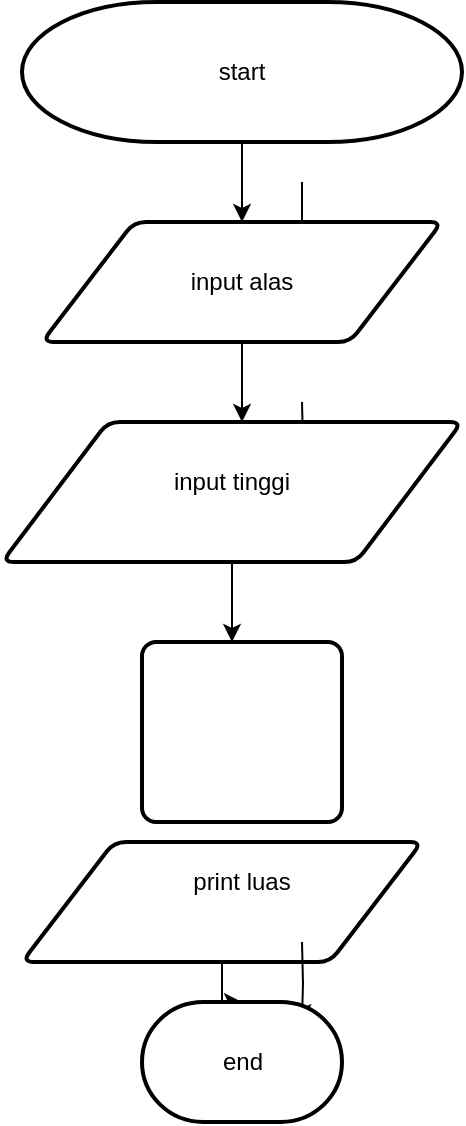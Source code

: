 <mxfile version="22.0.4" type="github">
  <diagram id="C5RBs43oDa-KdzZeNtuy" name="Page-1">
    <mxGraphModel dx="1114" dy="602" grid="1" gridSize="10" guides="1" tooltips="1" connect="1" arrows="1" fold="1" page="1" pageScale="1" pageWidth="827" pageHeight="1169" math="0" shadow="0">
      <root>
        <mxCell id="WIyWlLk6GJQsqaUBKTNV-0" />
        <mxCell id="WIyWlLk6GJQsqaUBKTNV-1" parent="WIyWlLk6GJQsqaUBKTNV-0" />
        <mxCell id="uBf5IOUCLBsFq3GhfziE-1" style="edgeStyle=orthogonalEdgeStyle;rounded=0;orthogonalLoop=1;jettySize=auto;html=1;" edge="1" parent="WIyWlLk6GJQsqaUBKTNV-1" source="uBf5IOUCLBsFq3GhfziE-0" target="uBf5IOUCLBsFq3GhfziE-2">
          <mxGeometry relative="1" as="geometry">
            <mxPoint x="400" y="190" as="targetPoint" />
          </mxGeometry>
        </mxCell>
        <mxCell id="8gJUh6-4_hCnmwy6w8B8-2" style="edgeStyle=orthogonalEdgeStyle;rounded=0;orthogonalLoop=1;jettySize=auto;html=1;" edge="1" parent="WIyWlLk6GJQsqaUBKTNV-1">
          <mxGeometry relative="1" as="geometry">
            <mxPoint x="430" y="200" as="targetPoint" />
            <mxPoint x="430" y="150" as="sourcePoint" />
          </mxGeometry>
        </mxCell>
        <mxCell id="uBf5IOUCLBsFq3GhfziE-0" value="" style="strokeWidth=2;html=1;shape=mxgraph.flowchart.terminator;whiteSpace=wrap;" vertex="1" parent="WIyWlLk6GJQsqaUBKTNV-1">
          <mxGeometry x="290" y="60" width="220" height="70" as="geometry" />
        </mxCell>
        <mxCell id="uBf5IOUCLBsFq3GhfziE-3" style="edgeStyle=orthogonalEdgeStyle;rounded=0;orthogonalLoop=1;jettySize=auto;html=1;" edge="1" parent="WIyWlLk6GJQsqaUBKTNV-1" source="uBf5IOUCLBsFq3GhfziE-2">
          <mxGeometry relative="1" as="geometry">
            <mxPoint x="400" y="270" as="targetPoint" />
          </mxGeometry>
        </mxCell>
        <mxCell id="8gJUh6-4_hCnmwy6w8B8-5" style="edgeStyle=orthogonalEdgeStyle;rounded=0;orthogonalLoop=1;jettySize=auto;html=1;exitX=0.5;exitY=1;exitDx=0;exitDy=0;" edge="1" parent="WIyWlLk6GJQsqaUBKTNV-1">
          <mxGeometry relative="1" as="geometry">
            <mxPoint x="430" y="300" as="targetPoint" />
            <mxPoint x="430" y="260" as="sourcePoint" />
          </mxGeometry>
        </mxCell>
        <mxCell id="uBf5IOUCLBsFq3GhfziE-2" value="" style="shape=parallelogram;html=1;strokeWidth=2;perimeter=parallelogramPerimeter;whiteSpace=wrap;rounded=1;arcSize=12;size=0.23;" vertex="1" parent="WIyWlLk6GJQsqaUBKTNV-1">
          <mxGeometry x="300" y="170" width="200" height="60" as="geometry" />
        </mxCell>
        <mxCell id="uBf5IOUCLBsFq3GhfziE-5" style="edgeStyle=orthogonalEdgeStyle;rounded=0;orthogonalLoop=1;jettySize=auto;html=1;" edge="1" parent="WIyWlLk6GJQsqaUBKTNV-1" source="uBf5IOUCLBsFq3GhfziE-4">
          <mxGeometry relative="1" as="geometry">
            <mxPoint x="395" y="380" as="targetPoint" />
          </mxGeometry>
        </mxCell>
        <mxCell id="uBf5IOUCLBsFq3GhfziE-4" value="" style="shape=parallelogram;html=1;strokeWidth=2;perimeter=parallelogramPerimeter;whiteSpace=wrap;rounded=1;arcSize=12;size=0.23;" vertex="1" parent="WIyWlLk6GJQsqaUBKTNV-1">
          <mxGeometry x="280" y="270" width="230" height="70" as="geometry" />
        </mxCell>
        <mxCell id="uBf5IOUCLBsFq3GhfziE-9" style="edgeStyle=orthogonalEdgeStyle;rounded=0;orthogonalLoop=1;jettySize=auto;html=1;" edge="1" parent="WIyWlLk6GJQsqaUBKTNV-1" source="uBf5IOUCLBsFq3GhfziE-8" target="uBf5IOUCLBsFq3GhfziE-10">
          <mxGeometry relative="1" as="geometry">
            <mxPoint x="400" y="560" as="targetPoint" />
          </mxGeometry>
        </mxCell>
        <mxCell id="uBf5IOUCLBsFq3GhfziE-8" value="" style="shape=parallelogram;html=1;strokeWidth=2;perimeter=parallelogramPerimeter;whiteSpace=wrap;rounded=1;arcSize=12;size=0.23;" vertex="1" parent="WIyWlLk6GJQsqaUBKTNV-1">
          <mxGeometry x="290" y="480" width="200" height="60" as="geometry" />
        </mxCell>
        <mxCell id="8gJUh6-4_hCnmwy6w8B8-10" style="edgeStyle=orthogonalEdgeStyle;rounded=0;orthogonalLoop=1;jettySize=auto;html=1;" edge="1" parent="WIyWlLk6GJQsqaUBKTNV-1">
          <mxGeometry relative="1" as="geometry">
            <mxPoint x="430" y="570" as="targetPoint" />
            <mxPoint x="430" y="530" as="sourcePoint" />
          </mxGeometry>
        </mxCell>
        <mxCell id="uBf5IOUCLBsFq3GhfziE-10" value="" style="strokeWidth=2;html=1;shape=mxgraph.flowchart.terminator;whiteSpace=wrap;" vertex="1" parent="WIyWlLk6GJQsqaUBKTNV-1">
          <mxGeometry x="350" y="560" width="100" height="60" as="geometry" />
        </mxCell>
        <mxCell id="uBf5IOUCLBsFq3GhfziE-11" value="start" style="text;html=1;strokeColor=none;fillColor=none;align=center;verticalAlign=middle;whiteSpace=wrap;rounded=0;" vertex="1" parent="WIyWlLk6GJQsqaUBKTNV-1">
          <mxGeometry x="370" y="80" width="60" height="30" as="geometry" />
        </mxCell>
        <mxCell id="uBf5IOUCLBsFq3GhfziE-12" value="input alas " style="text;html=1;strokeColor=none;fillColor=none;align=center;verticalAlign=middle;whiteSpace=wrap;rounded=0;" vertex="1" parent="WIyWlLk6GJQsqaUBKTNV-1">
          <mxGeometry x="360" y="180" width="80" height="40" as="geometry" />
        </mxCell>
        <mxCell id="uBf5IOUCLBsFq3GhfziE-13" value="input tinggi" style="text;html=1;strokeColor=none;fillColor=none;align=center;verticalAlign=middle;whiteSpace=wrap;rounded=0;" vertex="1" parent="WIyWlLk6GJQsqaUBKTNV-1">
          <mxGeometry x="350" y="280" width="90" height="40" as="geometry" />
        </mxCell>
        <mxCell id="uBf5IOUCLBsFq3GhfziE-16" value="print luas " style="text;html=1;strokeColor=none;fillColor=none;align=center;verticalAlign=middle;whiteSpace=wrap;rounded=0;" vertex="1" parent="WIyWlLk6GJQsqaUBKTNV-1">
          <mxGeometry x="370" y="485" width="60" height="30" as="geometry" />
        </mxCell>
        <mxCell id="uBf5IOUCLBsFq3GhfziE-17" value="end" style="text;html=1;align=center;verticalAlign=middle;resizable=0;points=[];autosize=1;strokeColor=none;fillColor=none;" vertex="1" parent="WIyWlLk6GJQsqaUBKTNV-1">
          <mxGeometry x="380" y="575" width="40" height="30" as="geometry" />
        </mxCell>
        <mxCell id="uBf5IOUCLBsFq3GhfziE-18" value="" style="rounded=1;whiteSpace=wrap;html=1;absoluteArcSize=1;arcSize=14;strokeWidth=2;" vertex="1" parent="WIyWlLk6GJQsqaUBKTNV-1">
          <mxGeometry x="350" y="380" width="100" height="90" as="geometry" />
        </mxCell>
      </root>
    </mxGraphModel>
  </diagram>
</mxfile>
